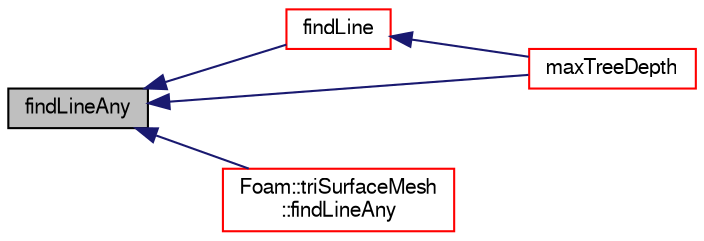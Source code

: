 digraph "findLineAny"
{
  bgcolor="transparent";
  edge [fontname="FreeSans",fontsize="10",labelfontname="FreeSans",labelfontsize="10"];
  node [fontname="FreeSans",fontsize="10",shape=record];
  rankdir="LR";
  Node575 [label="findLineAny",height=0.2,width=0.4,color="black", fillcolor="grey75", style="filled", fontcolor="black"];
  Node575 -> Node576 [dir="back",color="midnightblue",fontsize="10",style="solid",fontname="FreeSans"];
  Node576 [label="findLine",height=0.2,width=0.4,color="red",URL="$a25530.html#a9a2507891d1eabd4513fc05da267158f"];
  Node576 -> Node593 [dir="back",color="midnightblue",fontsize="10",style="solid",fontname="FreeSans"];
  Node593 [label="maxTreeDepth",height=0.2,width=0.4,color="red",URL="$a25530.html#ab0ccbbb3c405fe793bf7c7fa67e6af0e",tooltip="Return max tree depth of octree. "];
  Node575 -> Node603 [dir="back",color="midnightblue",fontsize="10",style="solid",fontname="FreeSans"];
  Node603 [label="Foam::triSurfaceMesh\l::findLineAny",height=0.2,width=0.4,color="red",URL="$a25258.html#a3cb961eda9c4705631ac1b5b1ca29b97",tooltip="Return any intersection on segment from start to end. "];
  Node575 -> Node593 [dir="back",color="midnightblue",fontsize="10",style="solid",fontname="FreeSans"];
}
